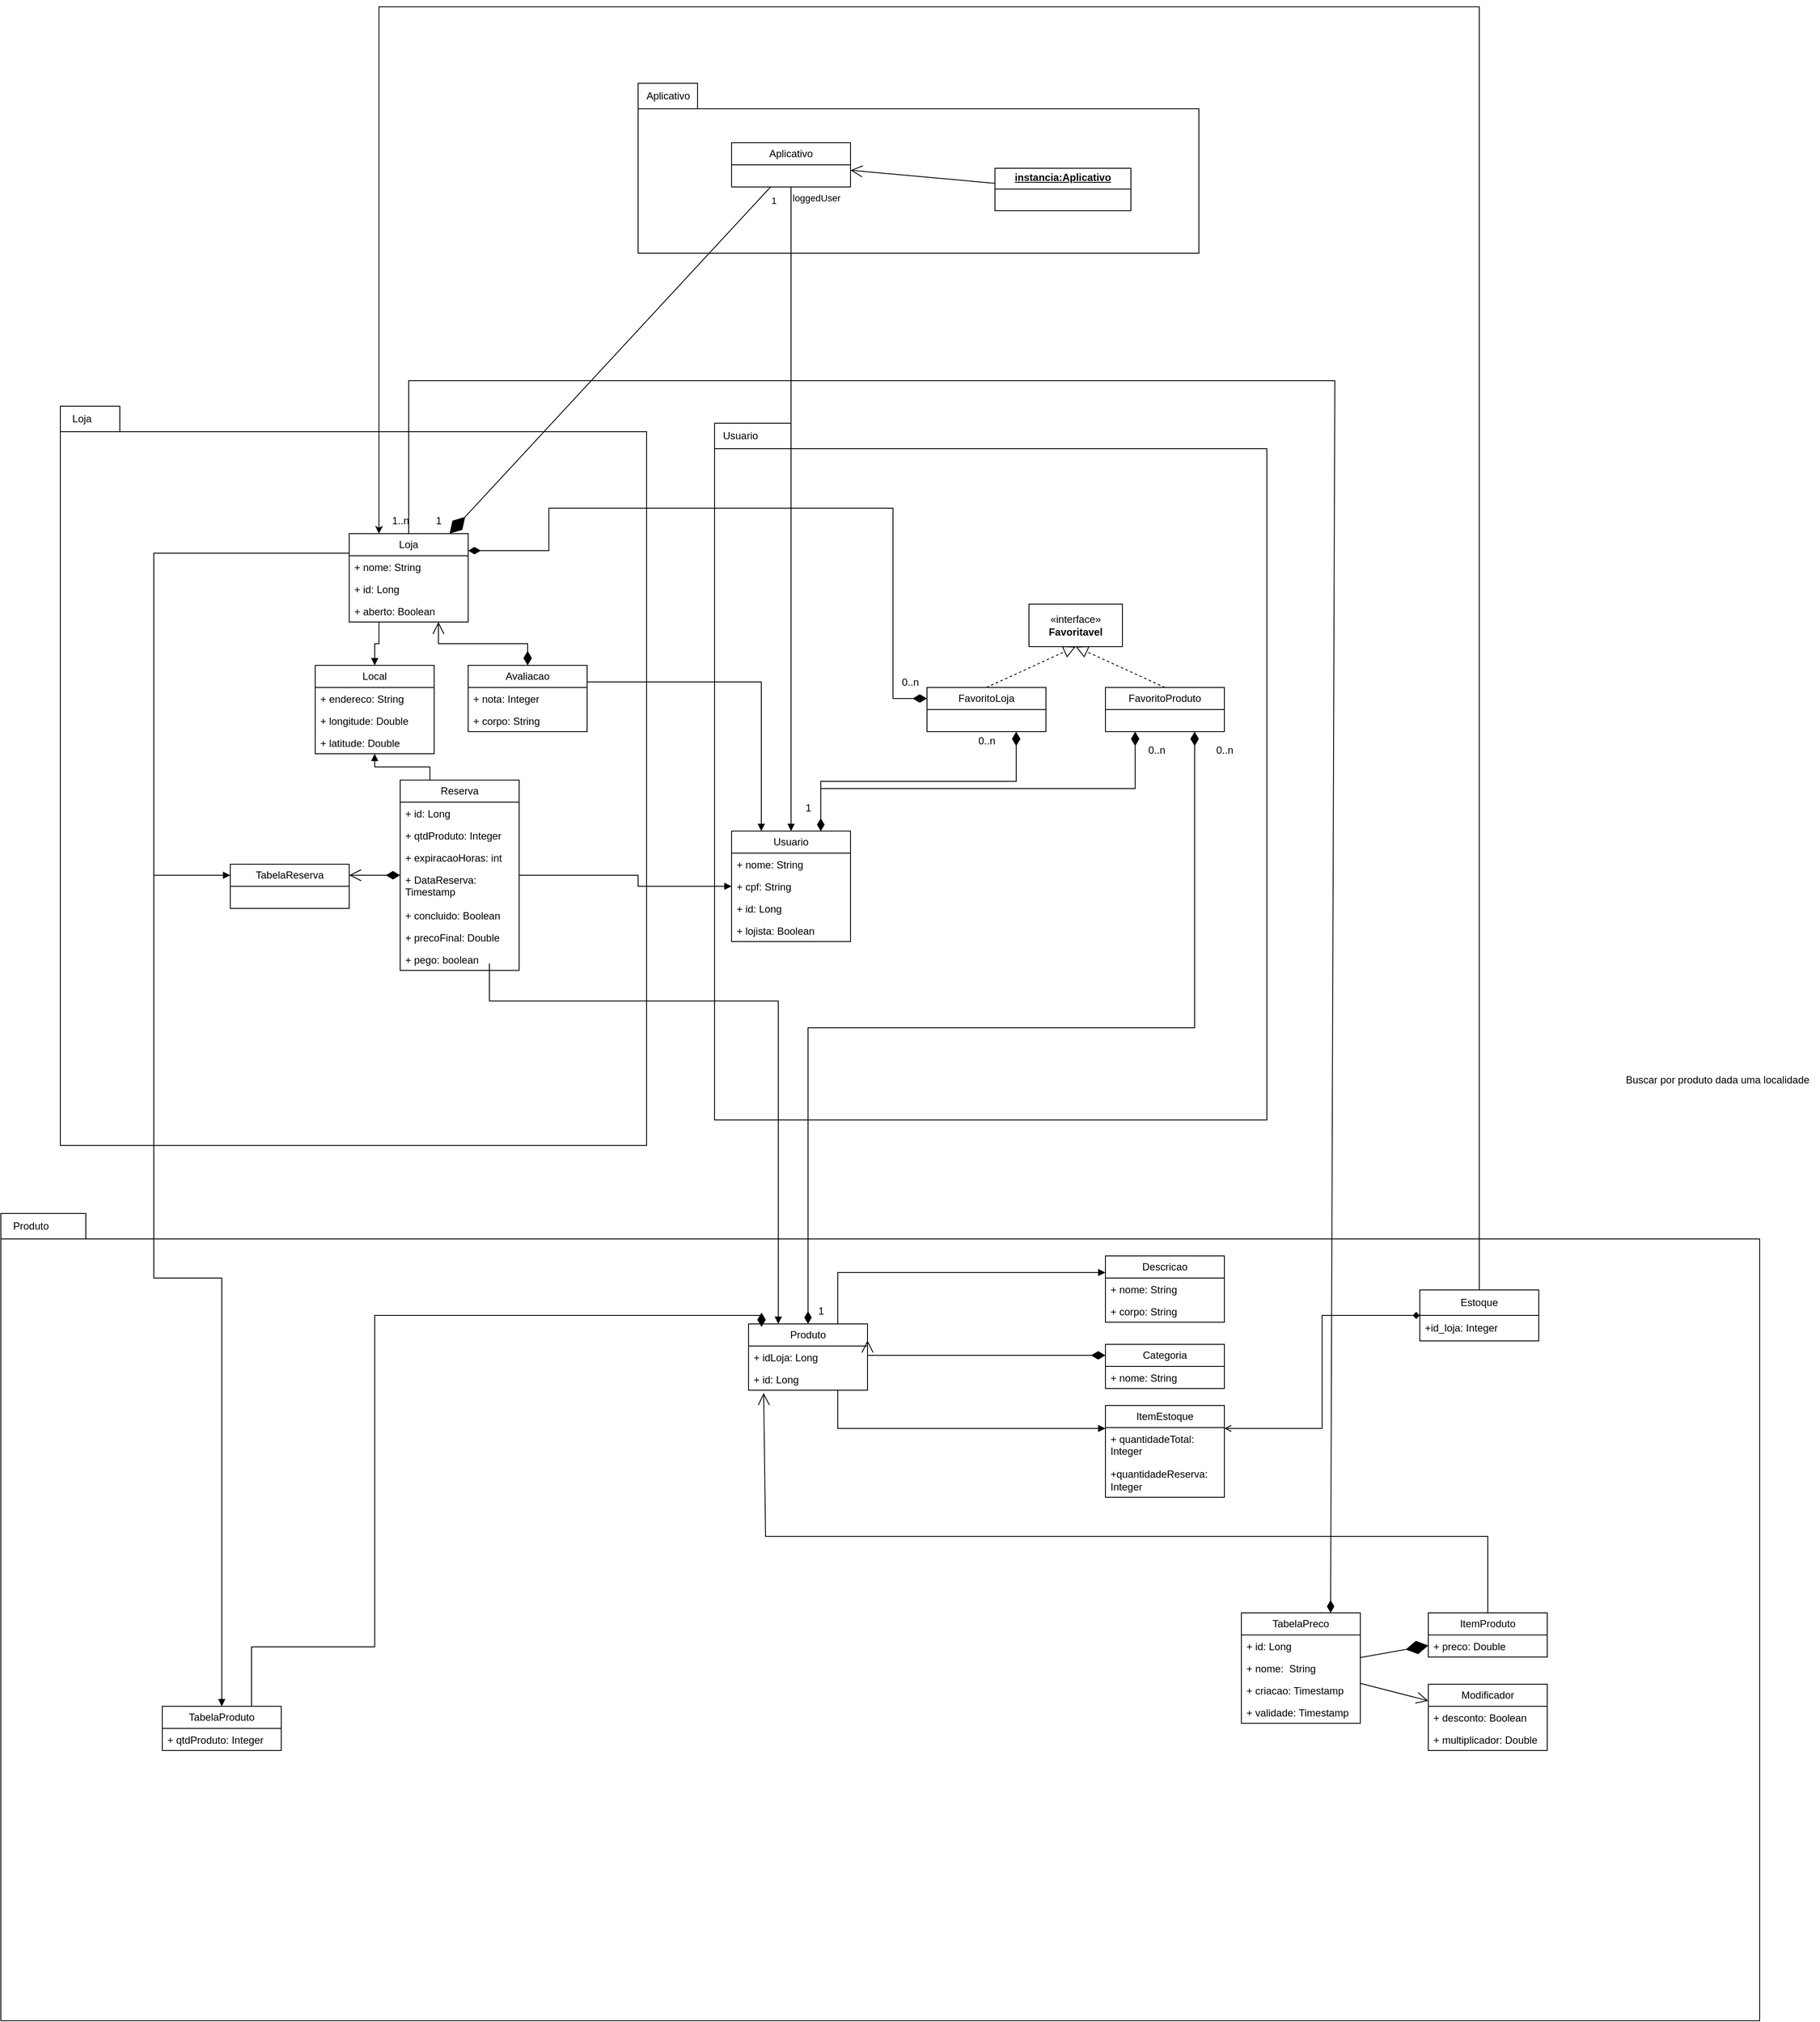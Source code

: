 <mxfile version="24.7.17">
  <diagram id="C5RBs43oDa-KdzZeNtuy" name="Page-1">
    <mxGraphModel dx="1886" dy="847" grid="1" gridSize="10" guides="1" tooltips="1" connect="1" arrows="1" fold="1" page="1" pageScale="1" pageWidth="5000" pageHeight="5000" math="0" shadow="0">
      <root>
        <mxCell id="WIyWlLk6GJQsqaUBKTNV-0" />
        <mxCell id="WIyWlLk6GJQsqaUBKTNV-1" parent="WIyWlLk6GJQsqaUBKTNV-0" />
        <mxCell id="gC5itHeE8ri3GHtN8FEE-7" value="" style="shape=folder;fontStyle=1;spacingTop=10;tabWidth=70;tabHeight=30;tabPosition=left;html=1;whiteSpace=wrap;" parent="WIyWlLk6GJQsqaUBKTNV-1" vertex="1">
          <mxGeometry x="2030" y="1490" width="660" height="200" as="geometry" />
        </mxCell>
        <mxCell id="gC5itHeE8ri3GHtN8FEE-2" value="" style="shape=folder;fontStyle=1;spacingTop=10;tabWidth=100;tabHeight=30;tabPosition=left;html=1;whiteSpace=wrap;" parent="WIyWlLk6GJQsqaUBKTNV-1" vertex="1">
          <mxGeometry x="1280" y="2820" width="2070" height="950" as="geometry" />
        </mxCell>
        <mxCell id="gC5itHeE8ri3GHtN8FEE-1" value="" style="shape=folder;fontStyle=1;spacingTop=10;tabWidth=90;tabHeight=30;tabPosition=left;html=1;whiteSpace=wrap;" parent="WIyWlLk6GJQsqaUBKTNV-1" vertex="1">
          <mxGeometry x="2120" y="1890" width="650" height="820" as="geometry" />
        </mxCell>
        <mxCell id="gC5itHeE8ri3GHtN8FEE-0" value="" style="shape=folder;fontStyle=1;spacingTop=10;tabWidth=70;tabHeight=30;tabPosition=left;html=1;whiteSpace=wrap;" parent="WIyWlLk6GJQsqaUBKTNV-1" vertex="1">
          <mxGeometry x="1350" y="1870" width="690" height="870" as="geometry" />
        </mxCell>
        <mxCell id="S5NlNBrOPDAlS5kl1jgC-8" value="TabelaProduto" style="swimlane;fontStyle=0;childLayout=stackLayout;horizontal=1;startSize=26;fillColor=none;horizontalStack=0;resizeParent=1;resizeParentMax=0;resizeLast=0;collapsible=1;marginBottom=0;whiteSpace=wrap;html=1;" parent="WIyWlLk6GJQsqaUBKTNV-1" vertex="1">
          <mxGeometry x="1470" y="3400" width="140" height="52" as="geometry" />
        </mxCell>
        <mxCell id="AroC4z26SkDrhtmdcJUx-32" value="+ qtdProduto: Integer" style="text;strokeColor=none;fillColor=none;align=left;verticalAlign=top;spacingLeft=4;spacingRight=4;overflow=hidden;rotatable=0;points=[[0,0.5],[1,0.5]];portConstraint=eastwest;whiteSpace=wrap;html=1;" parent="S5NlNBrOPDAlS5kl1jgC-8" vertex="1">
          <mxGeometry y="26" width="140" height="26" as="geometry" />
        </mxCell>
        <mxCell id="S5NlNBrOPDAlS5kl1jgC-24" value="Modificador" style="swimlane;fontStyle=0;childLayout=stackLayout;horizontal=1;startSize=26;fillColor=none;horizontalStack=0;resizeParent=1;resizeParentMax=0;resizeLast=0;collapsible=1;marginBottom=0;whiteSpace=wrap;html=1;" parent="WIyWlLk6GJQsqaUBKTNV-1" vertex="1">
          <mxGeometry x="2960" y="3374" width="140" height="78" as="geometry" />
        </mxCell>
        <mxCell id="AroC4z26SkDrhtmdcJUx-34" value="+ desconto: Boolean" style="text;strokeColor=none;fillColor=none;align=left;verticalAlign=top;spacingLeft=4;spacingRight=4;overflow=hidden;rotatable=0;points=[[0,0.5],[1,0.5]];portConstraint=eastwest;whiteSpace=wrap;html=1;" parent="S5NlNBrOPDAlS5kl1jgC-24" vertex="1">
          <mxGeometry y="26" width="140" height="26" as="geometry" />
        </mxCell>
        <mxCell id="AroC4z26SkDrhtmdcJUx-19" value="+ multiplicador: Double" style="text;strokeColor=none;fillColor=none;align=left;verticalAlign=top;spacingLeft=4;spacingRight=4;overflow=hidden;rotatable=0;points=[[0,0.5],[1,0.5]];portConstraint=eastwest;whiteSpace=wrap;html=1;" parent="S5NlNBrOPDAlS5kl1jgC-24" vertex="1">
          <mxGeometry y="52" width="140" height="26" as="geometry" />
        </mxCell>
        <mxCell id="S5NlNBrOPDAlS5kl1jgC-36" value="Reserva" style="swimlane;fontStyle=0;childLayout=stackLayout;horizontal=1;startSize=26;fillColor=none;horizontalStack=0;resizeParent=1;resizeParentMax=0;resizeLast=0;collapsible=1;marginBottom=0;whiteSpace=wrap;html=1;" parent="WIyWlLk6GJQsqaUBKTNV-1" vertex="1">
          <mxGeometry x="1750" y="2310" width="140" height="224" as="geometry" />
        </mxCell>
        <mxCell id="zk2cBjgtqOGz775c0e2B-11" value="+ id: Long" style="text;strokeColor=none;fillColor=none;align=left;verticalAlign=top;spacingLeft=4;spacingRight=4;overflow=hidden;rotatable=0;points=[[0,0.5],[1,0.5]];portConstraint=eastwest;whiteSpace=wrap;html=1;" parent="S5NlNBrOPDAlS5kl1jgC-36" vertex="1">
          <mxGeometry y="26" width="140" height="26" as="geometry" />
        </mxCell>
        <mxCell id="AroC4z26SkDrhtmdcJUx-7" value="+ qtdProduto: Integer" style="text;strokeColor=none;fillColor=none;align=left;verticalAlign=top;spacingLeft=4;spacingRight=4;overflow=hidden;rotatable=0;points=[[0,0.5],[1,0.5]];portConstraint=eastwest;whiteSpace=wrap;html=1;" parent="S5NlNBrOPDAlS5kl1jgC-36" vertex="1">
          <mxGeometry y="52" width="140" height="26" as="geometry" />
        </mxCell>
        <mxCell id="QYXIJFnSG5p9-IoUeupi-1" value="+ expiracaoHoras: int" style="text;strokeColor=none;fillColor=none;align=left;verticalAlign=top;spacingLeft=4;spacingRight=4;overflow=hidden;rotatable=0;points=[[0,0.5],[1,0.5]];portConstraint=eastwest;whiteSpace=wrap;html=1;" parent="S5NlNBrOPDAlS5kl1jgC-36" vertex="1">
          <mxGeometry y="78" width="140" height="26" as="geometry" />
        </mxCell>
        <mxCell id="zk2cBjgtqOGz775c0e2B-0" value="+ DataReserva: Timestamp" style="text;strokeColor=none;fillColor=none;align=left;verticalAlign=top;spacingLeft=4;spacingRight=4;overflow=hidden;rotatable=0;points=[[0,0.5],[1,0.5]];portConstraint=eastwest;whiteSpace=wrap;html=1;" parent="S5NlNBrOPDAlS5kl1jgC-36" vertex="1">
          <mxGeometry y="104" width="140" height="42" as="geometry" />
        </mxCell>
        <mxCell id="zk2cBjgtqOGz775c0e2B-7" value="+ concluido: Boolean" style="text;strokeColor=none;fillColor=none;align=left;verticalAlign=top;spacingLeft=4;spacingRight=4;overflow=hidden;rotatable=0;points=[[0,0.5],[1,0.5]];portConstraint=eastwest;whiteSpace=wrap;html=1;" parent="S5NlNBrOPDAlS5kl1jgC-36" vertex="1">
          <mxGeometry y="146" width="140" height="26" as="geometry" />
        </mxCell>
        <mxCell id="AroC4z26SkDrhtmdcJUx-42" value="+ precoFinal: Double" style="text;strokeColor=none;fillColor=none;align=left;verticalAlign=top;spacingLeft=4;spacingRight=4;overflow=hidden;rotatable=0;points=[[0,0.5],[1,0.5]];portConstraint=eastwest;whiteSpace=wrap;html=1;" parent="S5NlNBrOPDAlS5kl1jgC-36" vertex="1">
          <mxGeometry y="172" width="140" height="26" as="geometry" />
        </mxCell>
        <mxCell id="zk2cBjgtqOGz775c0e2B-6" value="+ pego: boolean" style="text;strokeColor=none;fillColor=none;align=left;verticalAlign=top;spacingLeft=4;spacingRight=4;overflow=hidden;rotatable=0;points=[[0,0.5],[1,0.5]];portConstraint=eastwest;whiteSpace=wrap;html=1;" parent="S5NlNBrOPDAlS5kl1jgC-36" vertex="1">
          <mxGeometry y="198" width="140" height="26" as="geometry" />
        </mxCell>
        <mxCell id="S5NlNBrOPDAlS5kl1jgC-80" value="TabelaReserva" style="swimlane;fontStyle=0;childLayout=stackLayout;horizontal=1;startSize=26;fillColor=none;horizontalStack=0;resizeParent=1;resizeParentMax=0;resizeLast=0;collapsible=1;marginBottom=0;whiteSpace=wrap;html=1;" parent="WIyWlLk6GJQsqaUBKTNV-1" vertex="1">
          <mxGeometry x="1550" y="2409" width="140" height="52" as="geometry" />
        </mxCell>
        <mxCell id="IJzy_CR9gzLhfkeMkCAJ-27" value="Produto" style="swimlane;fontStyle=0;childLayout=stackLayout;horizontal=1;startSize=26;fillColor=none;horizontalStack=0;resizeParent=1;resizeParentMax=0;resizeLast=0;collapsible=1;marginBottom=0;whiteSpace=wrap;html=1;" parent="WIyWlLk6GJQsqaUBKTNV-1" vertex="1">
          <mxGeometry x="2160" y="2950" width="140" height="78" as="geometry" />
        </mxCell>
        <mxCell id="zk2cBjgtqOGz775c0e2B-9" value="+ idLoja: Long" style="text;strokeColor=none;fillColor=none;align=left;verticalAlign=top;spacingLeft=4;spacingRight=4;overflow=hidden;rotatable=0;points=[[0,0.5],[1,0.5]];portConstraint=eastwest;whiteSpace=wrap;html=1;" parent="IJzy_CR9gzLhfkeMkCAJ-27" vertex="1">
          <mxGeometry y="26" width="140" height="26" as="geometry" />
        </mxCell>
        <mxCell id="fAmvNO7AGKNMKRKbmZ1W-4" value="+ id: Long" style="text;strokeColor=none;fillColor=none;align=left;verticalAlign=top;spacingLeft=4;spacingRight=4;overflow=hidden;rotatable=0;points=[[0,0.5],[1,0.5]];portConstraint=eastwest;whiteSpace=wrap;html=1;" parent="IJzy_CR9gzLhfkeMkCAJ-27" vertex="1">
          <mxGeometry y="52" width="140" height="26" as="geometry" />
        </mxCell>
        <mxCell id="IJzy_CR9gzLhfkeMkCAJ-35" value="Descricao" style="swimlane;fontStyle=0;childLayout=stackLayout;horizontal=1;startSize=26;fillColor=none;horizontalStack=0;resizeParent=1;resizeParentMax=0;resizeLast=0;collapsible=1;marginBottom=0;whiteSpace=wrap;html=1;" parent="WIyWlLk6GJQsqaUBKTNV-1" vertex="1">
          <mxGeometry x="2580" y="2870" width="140" height="78" as="geometry" />
        </mxCell>
        <mxCell id="AroC4z26SkDrhtmdcJUx-21" value="+ nome: String" style="text;strokeColor=none;fillColor=none;align=left;verticalAlign=top;spacingLeft=4;spacingRight=4;overflow=hidden;rotatable=0;points=[[0,0.5],[1,0.5]];portConstraint=eastwest;whiteSpace=wrap;html=1;" parent="IJzy_CR9gzLhfkeMkCAJ-35" vertex="1">
          <mxGeometry y="26" width="140" height="26" as="geometry" />
        </mxCell>
        <mxCell id="IJzy_CR9gzLhfkeMkCAJ-38" value="+ corpo: String" style="text;strokeColor=none;fillColor=none;align=left;verticalAlign=top;spacingLeft=4;spacingRight=4;overflow=hidden;rotatable=0;points=[[0,0.5],[1,0.5]];portConstraint=eastwest;whiteSpace=wrap;html=1;" parent="IJzy_CR9gzLhfkeMkCAJ-35" vertex="1">
          <mxGeometry y="52" width="140" height="26" as="geometry" />
        </mxCell>
        <mxCell id="IJzy_CR9gzLhfkeMkCAJ-39" value="Categoria" style="swimlane;fontStyle=0;childLayout=stackLayout;horizontal=1;startSize=26;fillColor=none;horizontalStack=0;resizeParent=1;resizeParentMax=0;resizeLast=0;collapsible=1;marginBottom=0;whiteSpace=wrap;html=1;" parent="WIyWlLk6GJQsqaUBKTNV-1" vertex="1">
          <mxGeometry x="2580" y="2974" width="140" height="52" as="geometry" />
        </mxCell>
        <mxCell id="IJzy_CR9gzLhfkeMkCAJ-42" value="+ nome: String" style="text;strokeColor=none;fillColor=none;align=left;verticalAlign=top;spacingLeft=4;spacingRight=4;overflow=hidden;rotatable=0;points=[[0,0.5],[1,0.5]];portConstraint=eastwest;whiteSpace=wrap;html=1;" parent="IJzy_CR9gzLhfkeMkCAJ-39" vertex="1">
          <mxGeometry y="26" width="140" height="26" as="geometry" />
        </mxCell>
        <mxCell id="IJzy_CR9gzLhfkeMkCAJ-43" value="Usuario" style="swimlane;fontStyle=0;childLayout=stackLayout;horizontal=1;startSize=26;fillColor=none;horizontalStack=0;resizeParent=1;resizeParentMax=0;resizeLast=0;collapsible=1;marginBottom=0;whiteSpace=wrap;html=1;" parent="WIyWlLk6GJQsqaUBKTNV-1" vertex="1">
          <mxGeometry x="2140" y="2370" width="140" height="130" as="geometry" />
        </mxCell>
        <mxCell id="AroC4z26SkDrhtmdcJUx-23" value="+ nome: String" style="text;strokeColor=none;fillColor=none;align=left;verticalAlign=top;spacingLeft=4;spacingRight=4;overflow=hidden;rotatable=0;points=[[0,0.5],[1,0.5]];portConstraint=eastwest;whiteSpace=wrap;html=1;" parent="IJzy_CR9gzLhfkeMkCAJ-43" vertex="1">
          <mxGeometry y="26" width="140" height="26" as="geometry" />
        </mxCell>
        <mxCell id="AroC4z26SkDrhtmdcJUx-24" value="+ cpf: String" style="text;strokeColor=none;fillColor=none;align=left;verticalAlign=top;spacingLeft=4;spacingRight=4;overflow=hidden;rotatable=0;points=[[0,0.5],[1,0.5]];portConstraint=eastwest;whiteSpace=wrap;html=1;" parent="IJzy_CR9gzLhfkeMkCAJ-43" vertex="1">
          <mxGeometry y="52" width="140" height="26" as="geometry" />
        </mxCell>
        <mxCell id="AroC4z26SkDrhtmdcJUx-22" value="+ id: Long" style="text;strokeColor=none;fillColor=none;align=left;verticalAlign=top;spacingLeft=4;spacingRight=4;overflow=hidden;rotatable=0;points=[[0,0.5],[1,0.5]];portConstraint=eastwest;whiteSpace=wrap;html=1;" parent="IJzy_CR9gzLhfkeMkCAJ-43" vertex="1">
          <mxGeometry y="78" width="140" height="26" as="geometry" />
        </mxCell>
        <mxCell id="zk2cBjgtqOGz775c0e2B-5" value="+ lojista: Boolean" style="text;strokeColor=none;fillColor=none;align=left;verticalAlign=top;spacingLeft=4;spacingRight=4;overflow=hidden;rotatable=0;points=[[0,0.5],[1,0.5]];portConstraint=eastwest;whiteSpace=wrap;html=1;" parent="IJzy_CR9gzLhfkeMkCAJ-43" vertex="1">
          <mxGeometry y="104" width="140" height="26" as="geometry" />
        </mxCell>
        <mxCell id="IJzy_CR9gzLhfkeMkCAJ-47" value="«interface»&lt;br&gt;&lt;b&gt;Favoritavel&lt;/b&gt;" style="html=1;whiteSpace=wrap;" parent="WIyWlLk6GJQsqaUBKTNV-1" vertex="1">
          <mxGeometry x="2490" y="2103" width="110" height="50" as="geometry" />
        </mxCell>
        <mxCell id="IJzy_CR9gzLhfkeMkCAJ-48" value="FavoritoProduto" style="swimlane;fontStyle=0;childLayout=stackLayout;horizontal=1;startSize=26;fillColor=none;horizontalStack=0;resizeParent=1;resizeParentMax=0;resizeLast=0;collapsible=1;marginBottom=0;whiteSpace=wrap;html=1;" parent="WIyWlLk6GJQsqaUBKTNV-1" vertex="1">
          <mxGeometry x="2580" y="2201" width="140" height="52" as="geometry" />
        </mxCell>
        <mxCell id="IJzy_CR9gzLhfkeMkCAJ-49" value="FavoritoLoja" style="swimlane;fontStyle=0;childLayout=stackLayout;horizontal=1;startSize=26;fillColor=none;horizontalStack=0;resizeParent=1;resizeParentMax=0;resizeLast=0;collapsible=1;marginBottom=0;whiteSpace=wrap;html=1;" parent="WIyWlLk6GJQsqaUBKTNV-1" vertex="1">
          <mxGeometry x="2370" y="2201" width="140" height="52" as="geometry" />
        </mxCell>
        <mxCell id="IJzy_CR9gzLhfkeMkCAJ-50" value="" style="endArrow=block;dashed=1;endFill=0;endSize=12;html=1;rounded=0;exitX=0.5;exitY=0;exitDx=0;exitDy=0;entryX=0.5;entryY=1;entryDx=0;entryDy=0;" parent="WIyWlLk6GJQsqaUBKTNV-1" source="IJzy_CR9gzLhfkeMkCAJ-49" target="IJzy_CR9gzLhfkeMkCAJ-47" edge="1">
          <mxGeometry width="160" relative="1" as="geometry">
            <mxPoint x="2495" y="2303" as="sourcePoint" />
            <mxPoint x="2655" y="2303" as="targetPoint" />
          </mxGeometry>
        </mxCell>
        <mxCell id="IJzy_CR9gzLhfkeMkCAJ-51" value="" style="endArrow=block;dashed=1;endFill=0;endSize=12;html=1;rounded=0;exitX=0.5;exitY=0;exitDx=0;exitDy=0;entryX=0.5;entryY=1;entryDx=0;entryDy=0;" parent="WIyWlLk6GJQsqaUBKTNV-1" source="IJzy_CR9gzLhfkeMkCAJ-48" target="IJzy_CR9gzLhfkeMkCAJ-47" edge="1">
          <mxGeometry width="160" relative="1" as="geometry">
            <mxPoint x="2495" y="2303" as="sourcePoint" />
            <mxPoint x="2655" y="2303" as="targetPoint" />
          </mxGeometry>
        </mxCell>
        <mxCell id="IJzy_CR9gzLhfkeMkCAJ-52" value="" style="endArrow=diamondThin;html=1;endSize=12;startArrow=diamondThin;startSize=14;startFill=1;edgeStyle=orthogonalEdgeStyle;align=left;verticalAlign=bottom;rounded=0;exitX=0.25;exitY=1;exitDx=0;exitDy=0;entryX=0.75;entryY=0;entryDx=0;entryDy=0;endFill=1;" parent="WIyWlLk6GJQsqaUBKTNV-1" source="IJzy_CR9gzLhfkeMkCAJ-48" target="IJzy_CR9gzLhfkeMkCAJ-43" edge="1">
          <mxGeometry x="-1" y="3" relative="1" as="geometry">
            <mxPoint x="2615" y="2286" as="sourcePoint" />
            <mxPoint x="2365" y="2413" as="targetPoint" />
            <Array as="points">
              <mxPoint x="2615" y="2320" />
              <mxPoint x="2245" y="2320" />
            </Array>
          </mxGeometry>
        </mxCell>
        <mxCell id="IJzy_CR9gzLhfkeMkCAJ-53" value="" style="endArrow=diamondThin;html=1;endSize=12;startArrow=diamondThin;startSize=14;startFill=1;edgeStyle=orthogonalEdgeStyle;align=left;verticalAlign=bottom;rounded=0;exitX=0.75;exitY=1;exitDx=0;exitDy=0;entryX=0.75;entryY=0;entryDx=0;entryDy=0;endFill=1;" parent="WIyWlLk6GJQsqaUBKTNV-1" source="IJzy_CR9gzLhfkeMkCAJ-49" target="IJzy_CR9gzLhfkeMkCAJ-43" edge="1">
          <mxGeometry x="-1" y="3" relative="1" as="geometry">
            <mxPoint x="2205" y="2413" as="sourcePoint" />
            <mxPoint x="2365" y="2413" as="targetPoint" />
          </mxGeometry>
        </mxCell>
        <mxCell id="IJzy_CR9gzLhfkeMkCAJ-54" value="" style="endArrow=open;html=1;endSize=12;startArrow=diamondThin;startSize=14;startFill=1;edgeStyle=orthogonalEdgeStyle;align=left;verticalAlign=bottom;rounded=0;entryX=1;entryY=0.25;entryDx=0;entryDy=0;exitX=0;exitY=0.25;exitDx=0;exitDy=0;" parent="WIyWlLk6GJQsqaUBKTNV-1" source="IJzy_CR9gzLhfkeMkCAJ-39" target="IJzy_CR9gzLhfkeMkCAJ-27" edge="1">
          <mxGeometry x="-0.875" y="10" relative="1" as="geometry">
            <mxPoint x="2145" y="2693" as="sourcePoint" />
            <mxPoint x="2305" y="2693" as="targetPoint" />
            <mxPoint as="offset" />
            <Array as="points">
              <mxPoint x="2320" y="2987" />
              <mxPoint x="2320" y="2987" />
            </Array>
          </mxGeometry>
        </mxCell>
        <mxCell id="IJzy_CR9gzLhfkeMkCAJ-55" value="" style="endArrow=block;endFill=1;html=1;edgeStyle=orthogonalEdgeStyle;align=left;verticalAlign=top;rounded=0;exitX=0.75;exitY=0;exitDx=0;exitDy=0;entryX=0;entryY=0.25;entryDx=0;entryDy=0;" parent="WIyWlLk6GJQsqaUBKTNV-1" source="IJzy_CR9gzLhfkeMkCAJ-27" target="IJzy_CR9gzLhfkeMkCAJ-35" edge="1">
          <mxGeometry x="-1" relative="1" as="geometry">
            <mxPoint x="2315" y="2673" as="sourcePoint" />
            <mxPoint x="2475" y="2673" as="targetPoint" />
          </mxGeometry>
        </mxCell>
        <mxCell id="IJzy_CR9gzLhfkeMkCAJ-59" value="" style="endArrow=diamondThin;html=1;endSize=12;startArrow=diamondThin;startSize=14;startFill=1;edgeStyle=orthogonalEdgeStyle;align=left;verticalAlign=bottom;rounded=0;exitX=0.75;exitY=1;exitDx=0;exitDy=0;entryX=0.5;entryY=0;entryDx=0;entryDy=0;endFill=1;" parent="WIyWlLk6GJQsqaUBKTNV-1" source="IJzy_CR9gzLhfkeMkCAJ-48" target="IJzy_CR9gzLhfkeMkCAJ-27" edge="1">
          <mxGeometry x="-1" y="3" relative="1" as="geometry">
            <mxPoint x="2285" y="2543" as="sourcePoint" />
            <mxPoint x="2445" y="2543" as="targetPoint" />
          </mxGeometry>
        </mxCell>
        <mxCell id="IJzy_CR9gzLhfkeMkCAJ-62" value="Loja" style="swimlane;fontStyle=0;childLayout=stackLayout;horizontal=1;startSize=26;fillColor=none;horizontalStack=0;resizeParent=1;resizeParentMax=0;resizeLast=0;collapsible=1;marginBottom=0;whiteSpace=wrap;html=1;" parent="WIyWlLk6GJQsqaUBKTNV-1" vertex="1">
          <mxGeometry x="1690" y="2020" width="140" height="104" as="geometry" />
        </mxCell>
        <mxCell id="AroC4z26SkDrhtmdcJUx-28" value="+ nome: String" style="text;strokeColor=none;fillColor=none;align=left;verticalAlign=top;spacingLeft=4;spacingRight=4;overflow=hidden;rotatable=0;points=[[0,0.5],[1,0.5]];portConstraint=eastwest;whiteSpace=wrap;html=1;" parent="IJzy_CR9gzLhfkeMkCAJ-62" vertex="1">
          <mxGeometry y="26" width="140" height="26" as="geometry" />
        </mxCell>
        <mxCell id="AroC4z26SkDrhtmdcJUx-29" value="+ id: Long" style="text;strokeColor=none;fillColor=none;align=left;verticalAlign=top;spacingLeft=4;spacingRight=4;overflow=hidden;rotatable=0;points=[[0,0.5],[1,0.5]];portConstraint=eastwest;whiteSpace=wrap;html=1;" parent="IJzy_CR9gzLhfkeMkCAJ-62" vertex="1">
          <mxGeometry y="52" width="140" height="26" as="geometry" />
        </mxCell>
        <mxCell id="QYXIJFnSG5p9-IoUeupi-2" value="+ aberto: Boolean&amp;nbsp;" style="text;strokeColor=none;fillColor=none;align=left;verticalAlign=top;spacingLeft=4;spacingRight=4;overflow=hidden;rotatable=0;points=[[0,0.5],[1,0.5]];portConstraint=eastwest;whiteSpace=wrap;html=1;" parent="IJzy_CR9gzLhfkeMkCAJ-62" vertex="1">
          <mxGeometry y="78" width="140" height="26" as="geometry" />
        </mxCell>
        <mxCell id="IJzy_CR9gzLhfkeMkCAJ-66" value="Avaliacao" style="swimlane;fontStyle=0;childLayout=stackLayout;horizontal=1;startSize=26;fillColor=none;horizontalStack=0;resizeParent=1;resizeParentMax=0;resizeLast=0;collapsible=1;marginBottom=0;whiteSpace=wrap;html=1;" parent="WIyWlLk6GJQsqaUBKTNV-1" vertex="1">
          <mxGeometry x="1830" y="2175" width="140" height="78" as="geometry" />
        </mxCell>
        <mxCell id="IJzy_CR9gzLhfkeMkCAJ-67" value="+ nota: Integer" style="text;strokeColor=none;fillColor=none;align=left;verticalAlign=top;spacingLeft=4;spacingRight=4;overflow=hidden;rotatable=0;points=[[0,0.5],[1,0.5]];portConstraint=eastwest;whiteSpace=wrap;html=1;" parent="IJzy_CR9gzLhfkeMkCAJ-66" vertex="1">
          <mxGeometry y="26" width="140" height="26" as="geometry" />
        </mxCell>
        <mxCell id="IJzy_CR9gzLhfkeMkCAJ-68" value="+ corpo: String" style="text;strokeColor=none;fillColor=none;align=left;verticalAlign=top;spacingLeft=4;spacingRight=4;overflow=hidden;rotatable=0;points=[[0,0.5],[1,0.5]];portConstraint=eastwest;whiteSpace=wrap;html=1;" parent="IJzy_CR9gzLhfkeMkCAJ-66" vertex="1">
          <mxGeometry y="52" width="140" height="26" as="geometry" />
        </mxCell>
        <mxCell id="IJzy_CR9gzLhfkeMkCAJ-70" value="Local" style="swimlane;fontStyle=0;childLayout=stackLayout;horizontal=1;startSize=26;fillColor=none;horizontalStack=0;resizeParent=1;resizeParentMax=0;resizeLast=0;collapsible=1;marginBottom=0;whiteSpace=wrap;html=1;" parent="WIyWlLk6GJQsqaUBKTNV-1" vertex="1">
          <mxGeometry x="1650" y="2175" width="140" height="104" as="geometry" />
        </mxCell>
        <mxCell id="AroC4z26SkDrhtmdcJUx-2" value="+ endereco: String" style="text;strokeColor=none;fillColor=none;align=left;verticalAlign=top;spacingLeft=4;spacingRight=4;overflow=hidden;rotatable=0;points=[[0,0.5],[1,0.5]];portConstraint=eastwest;whiteSpace=wrap;html=1;" parent="IJzy_CR9gzLhfkeMkCAJ-70" vertex="1">
          <mxGeometry y="26" width="140" height="26" as="geometry" />
        </mxCell>
        <mxCell id="AroC4z26SkDrhtmdcJUx-1" value="+ longitude: Double" style="text;strokeColor=none;fillColor=none;align=left;verticalAlign=top;spacingLeft=4;spacingRight=4;overflow=hidden;rotatable=0;points=[[0,0.5],[1,0.5]];portConstraint=eastwest;whiteSpace=wrap;html=1;" parent="IJzy_CR9gzLhfkeMkCAJ-70" vertex="1">
          <mxGeometry y="52" width="140" height="26" as="geometry" />
        </mxCell>
        <mxCell id="AroC4z26SkDrhtmdcJUx-0" value="+ latitude: Double" style="text;strokeColor=none;fillColor=none;align=left;verticalAlign=top;spacingLeft=4;spacingRight=4;overflow=hidden;rotatable=0;points=[[0,0.5],[1,0.5]];portConstraint=eastwest;whiteSpace=wrap;html=1;" parent="IJzy_CR9gzLhfkeMkCAJ-70" vertex="1">
          <mxGeometry y="78" width="140" height="26" as="geometry" />
        </mxCell>
        <mxCell id="IJzy_CR9gzLhfkeMkCAJ-75" value="" style="endArrow=diamondThin;html=1;endSize=12;startArrow=diamondThin;startSize=14;startFill=1;edgeStyle=orthogonalEdgeStyle;align=left;verticalAlign=bottom;rounded=0;exitX=0;exitY=0.25;exitDx=0;exitDy=0;endFill=1;" parent="WIyWlLk6GJQsqaUBKTNV-1" source="IJzy_CR9gzLhfkeMkCAJ-49" target="IJzy_CR9gzLhfkeMkCAJ-62" edge="1">
          <mxGeometry x="-1" y="3" relative="1" as="geometry">
            <mxPoint x="2290" y="2230" as="sourcePoint" />
            <mxPoint x="2260" y="2390" as="targetPoint" />
            <Array as="points">
              <mxPoint x="2330" y="2214" />
              <mxPoint x="2330" y="1990" />
              <mxPoint x="1925" y="1990" />
              <mxPoint x="1925" y="2040" />
            </Array>
          </mxGeometry>
        </mxCell>
        <mxCell id="IJzy_CR9gzLhfkeMkCAJ-76" value="" style="endArrow=block;endFill=1;html=1;edgeStyle=orthogonalEdgeStyle;align=left;verticalAlign=top;rounded=0;exitX=0.25;exitY=1;exitDx=0;exitDy=0;entryX=0.5;entryY=0;entryDx=0;entryDy=0;" parent="WIyWlLk6GJQsqaUBKTNV-1" source="IJzy_CR9gzLhfkeMkCAJ-62" target="IJzy_CR9gzLhfkeMkCAJ-70" edge="1">
          <mxGeometry x="-1" relative="1" as="geometry">
            <mxPoint x="2010" y="2225" as="sourcePoint" />
            <mxPoint x="2170" y="2225" as="targetPoint" />
          </mxGeometry>
        </mxCell>
        <mxCell id="IJzy_CR9gzLhfkeMkCAJ-79" value="" style="endArrow=open;html=1;endSize=12;startArrow=diamondThin;startSize=14;startFill=1;edgeStyle=orthogonalEdgeStyle;align=left;verticalAlign=bottom;rounded=0;exitX=0.5;exitY=0;exitDx=0;exitDy=0;entryX=0.75;entryY=1;entryDx=0;entryDy=0;" parent="WIyWlLk6GJQsqaUBKTNV-1" source="IJzy_CR9gzLhfkeMkCAJ-66" target="IJzy_CR9gzLhfkeMkCAJ-62" edge="1">
          <mxGeometry x="-1" y="3" relative="1" as="geometry">
            <mxPoint x="1840" y="2155" as="sourcePoint" />
            <mxPoint x="2000" y="2155" as="targetPoint" />
          </mxGeometry>
        </mxCell>
        <mxCell id="IJzy_CR9gzLhfkeMkCAJ-85" value="" style="endArrow=block;endFill=1;html=1;edgeStyle=orthogonalEdgeStyle;align=left;verticalAlign=top;rounded=0;exitX=0;exitY=0.25;exitDx=0;exitDy=0;entryX=0.5;entryY=0;entryDx=0;entryDy=0;" parent="WIyWlLk6GJQsqaUBKTNV-1" source="IJzy_CR9gzLhfkeMkCAJ-62" target="S5NlNBrOPDAlS5kl1jgC-8" edge="1">
          <mxGeometry x="-1" relative="1" as="geometry">
            <mxPoint x="1800" y="2580" as="sourcePoint" />
            <mxPoint x="1510" y="2906" as="targetPoint" />
            <Array as="points">
              <mxPoint x="1460" y="2043" />
              <mxPoint x="1460" y="2896" />
              <mxPoint x="1540" y="2896" />
            </Array>
          </mxGeometry>
        </mxCell>
        <mxCell id="IJzy_CR9gzLhfkeMkCAJ-87" value="ItemEstoque" style="swimlane;fontStyle=0;childLayout=stackLayout;horizontal=1;startSize=26;fillColor=none;horizontalStack=0;resizeParent=1;resizeParentMax=0;resizeLast=0;collapsible=1;marginBottom=0;whiteSpace=wrap;html=1;" parent="WIyWlLk6GJQsqaUBKTNV-1" vertex="1">
          <mxGeometry x="2580" y="3046" width="140" height="108" as="geometry" />
        </mxCell>
        <mxCell id="IJzy_CR9gzLhfkeMkCAJ-89" value="+ quantidadeTotal: Integer" style="text;strokeColor=none;fillColor=none;align=left;verticalAlign=top;spacingLeft=4;spacingRight=4;overflow=hidden;rotatable=0;points=[[0,0.5],[1,0.5]];portConstraint=eastwest;whiteSpace=wrap;html=1;" parent="IJzy_CR9gzLhfkeMkCAJ-87" vertex="1">
          <mxGeometry y="26" width="140" height="42" as="geometry" />
        </mxCell>
        <mxCell id="ZcZaUDcg-7I3fWJ0n-dv-4" value="+quantidadeReserva: Integer" style="text;strokeColor=none;fillColor=none;align=left;verticalAlign=middle;spacingLeft=4;spacingRight=4;overflow=hidden;points=[[0,0.5],[1,0.5]];portConstraint=eastwest;rotatable=0;whiteSpace=wrap;html=1;" parent="IJzy_CR9gzLhfkeMkCAJ-87" vertex="1">
          <mxGeometry y="68" width="140" height="40" as="geometry" />
        </mxCell>
        <mxCell id="IJzy_CR9gzLhfkeMkCAJ-91" value="" style="endArrow=block;endFill=1;html=1;edgeStyle=orthogonalEdgeStyle;align=left;verticalAlign=top;rounded=0;entryX=0;entryY=0.25;entryDx=0;entryDy=0;exitX=0.75;exitY=1;exitDx=0;exitDy=0;" parent="WIyWlLk6GJQsqaUBKTNV-1" source="IJzy_CR9gzLhfkeMkCAJ-27" target="IJzy_CR9gzLhfkeMkCAJ-87" edge="1">
          <mxGeometry x="-1" relative="1" as="geometry">
            <mxPoint x="2305" y="2834" as="sourcePoint" />
            <mxPoint x="2460" y="2880" as="targetPoint" />
          </mxGeometry>
        </mxCell>
        <mxCell id="IJzy_CR9gzLhfkeMkCAJ-93" value="" style="endArrow=block;endFill=1;html=1;edgeStyle=orthogonalEdgeStyle;align=left;verticalAlign=top;rounded=0;exitX=0;exitY=0.25;exitDx=0;exitDy=0;entryX=0;entryY=0.25;entryDx=0;entryDy=0;" parent="WIyWlLk6GJQsqaUBKTNV-1" source="IJzy_CR9gzLhfkeMkCAJ-62" target="S5NlNBrOPDAlS5kl1jgC-80" edge="1">
          <mxGeometry x="-1" relative="1" as="geometry">
            <mxPoint x="1780" y="2390" as="sourcePoint" />
            <mxPoint x="1940" y="2390" as="targetPoint" />
            <Array as="points">
              <mxPoint x="1460" y="2043" />
              <mxPoint x="1460" y="2422" />
            </Array>
          </mxGeometry>
        </mxCell>
        <mxCell id="IJzy_CR9gzLhfkeMkCAJ-97" value="" style="endArrow=open;html=1;endSize=12;startArrow=diamondThin;startSize=14;startFill=1;edgeStyle=orthogonalEdgeStyle;align=left;verticalAlign=bottom;rounded=0;exitX=0;exitY=0.5;exitDx=0;exitDy=0;entryX=1;entryY=0.25;entryDx=0;entryDy=0;" parent="WIyWlLk6GJQsqaUBKTNV-1" source="S5NlNBrOPDAlS5kl1jgC-36" target="S5NlNBrOPDAlS5kl1jgC-80" edge="1">
          <mxGeometry x="-1" y="3" relative="1" as="geometry">
            <mxPoint x="1670" y="2580" as="sourcePoint" />
            <mxPoint x="1830" y="2580" as="targetPoint" />
          </mxGeometry>
        </mxCell>
        <mxCell id="IJzy_CR9gzLhfkeMkCAJ-98" value="" style="endArrow=block;endFill=1;html=1;edgeStyle=orthogonalEdgeStyle;align=left;verticalAlign=top;rounded=0;exitX=1;exitY=0.5;exitDx=0;exitDy=0;entryX=0;entryY=0.5;entryDx=0;entryDy=0;" parent="WIyWlLk6GJQsqaUBKTNV-1" source="S5NlNBrOPDAlS5kl1jgC-36" target="IJzy_CR9gzLhfkeMkCAJ-43" edge="1">
          <mxGeometry x="-1" relative="1" as="geometry">
            <mxPoint x="1940" y="2540" as="sourcePoint" />
            <mxPoint x="2030" y="2550" as="targetPoint" />
            <Array as="points">
              <mxPoint x="1900" y="2422" />
              <mxPoint x="2030" y="2422" />
              <mxPoint x="2030" y="2435" />
            </Array>
          </mxGeometry>
        </mxCell>
        <mxCell id="IJzy_CR9gzLhfkeMkCAJ-113" value="" style="endArrow=block;endFill=1;html=1;edgeStyle=orthogonalEdgeStyle;align=left;verticalAlign=top;rounded=0;exitX=0.75;exitY=1;exitDx=0;exitDy=0;entryX=0.25;entryY=0;entryDx=0;entryDy=0;" parent="WIyWlLk6GJQsqaUBKTNV-1" source="S5NlNBrOPDAlS5kl1jgC-36" target="IJzy_CR9gzLhfkeMkCAJ-27" edge="1">
          <mxGeometry x="-1" relative="1" as="geometry">
            <mxPoint x="1980" y="2600" as="sourcePoint" />
            <mxPoint x="2140" y="2600" as="targetPoint" />
            <Array as="points">
              <mxPoint x="1855" y="2526" />
              <mxPoint x="1855" y="2570" />
              <mxPoint x="2195" y="2570" />
            </Array>
          </mxGeometry>
        </mxCell>
        <mxCell id="IJzy_CR9gzLhfkeMkCAJ-115" value="" style="endArrow=block;endFill=1;html=1;edgeStyle=orthogonalEdgeStyle;align=left;verticalAlign=top;rounded=0;exitX=0.25;exitY=0;exitDx=0;exitDy=0;entryX=0.5;entryY=1;entryDx=0;entryDy=0;" parent="WIyWlLk6GJQsqaUBKTNV-1" source="S5NlNBrOPDAlS5kl1jgC-36" target="IJzy_CR9gzLhfkeMkCAJ-70" edge="1">
          <mxGeometry x="-1" relative="1" as="geometry">
            <mxPoint x="1930" y="2600" as="sourcePoint" />
            <mxPoint x="1780" y="2310" as="targetPoint" />
          </mxGeometry>
        </mxCell>
        <mxCell id="AroC4z26SkDrhtmdcJUx-5" value="" style="endArrow=block;endFill=1;html=1;edgeStyle=orthogonalEdgeStyle;align=left;verticalAlign=top;rounded=0;entryX=0.25;entryY=0;entryDx=0;entryDy=0;exitX=1;exitY=0.25;exitDx=0;exitDy=0;" parent="WIyWlLk6GJQsqaUBKTNV-1" source="IJzy_CR9gzLhfkeMkCAJ-66" target="IJzy_CR9gzLhfkeMkCAJ-43" edge="1">
          <mxGeometry x="-1" relative="1" as="geometry">
            <mxPoint x="2020" y="2230" as="sourcePoint" />
            <mxPoint x="2180" y="2230" as="targetPoint" />
          </mxGeometry>
        </mxCell>
        <mxCell id="AroC4z26SkDrhtmdcJUx-20" value="" style="endArrow=none;html=1;endSize=12;startArrow=diamondThin;startSize=14;startFill=1;edgeStyle=orthogonalEdgeStyle;align=left;verticalAlign=bottom;rounded=0;exitX=0.109;exitY=0.046;exitDx=0;exitDy=0;entryX=0.75;entryY=0;entryDx=0;entryDy=0;exitPerimeter=0;endFill=0;" parent="WIyWlLk6GJQsqaUBKTNV-1" source="IJzy_CR9gzLhfkeMkCAJ-27" target="S5NlNBrOPDAlS5kl1jgC-8" edge="1">
          <mxGeometry x="-1" y="3" relative="1" as="geometry">
            <mxPoint x="2040" y="3024" as="sourcePoint" />
            <mxPoint x="2200" y="3024" as="targetPoint" />
            <Array as="points">
              <mxPoint x="2175" y="2940" />
              <mxPoint x="1720" y="2940" />
              <mxPoint x="1720" y="3330" />
              <mxPoint x="1575" y="3330" />
            </Array>
          </mxGeometry>
        </mxCell>
        <mxCell id="AroC4z26SkDrhtmdcJUx-36" value="1" style="text;html=1;align=center;verticalAlign=middle;resizable=0;points=[];autosize=1;strokeColor=none;fillColor=none;" parent="WIyWlLk6GJQsqaUBKTNV-1" vertex="1">
          <mxGeometry x="2215" y="2328" width="30" height="30" as="geometry" />
        </mxCell>
        <mxCell id="AroC4z26SkDrhtmdcJUx-37" value="1" style="text;html=1;align=center;verticalAlign=middle;resizable=0;points=[];autosize=1;strokeColor=none;fillColor=none;" parent="WIyWlLk6GJQsqaUBKTNV-1" vertex="1">
          <mxGeometry x="2230" y="2920" width="30" height="30" as="geometry" />
        </mxCell>
        <mxCell id="AroC4z26SkDrhtmdcJUx-38" value="0..n" style="text;html=1;align=center;verticalAlign=middle;resizable=0;points=[];autosize=1;strokeColor=none;fillColor=none;" parent="WIyWlLk6GJQsqaUBKTNV-1" vertex="1">
          <mxGeometry x="2330" y="2180" width="40" height="30" as="geometry" />
        </mxCell>
        <mxCell id="AroC4z26SkDrhtmdcJUx-39" value="0..n" style="text;html=1;align=center;verticalAlign=middle;resizable=0;points=[];autosize=1;strokeColor=none;fillColor=none;" parent="WIyWlLk6GJQsqaUBKTNV-1" vertex="1">
          <mxGeometry x="2420" y="2249" width="40" height="30" as="geometry" />
        </mxCell>
        <mxCell id="AroC4z26SkDrhtmdcJUx-40" value="0..n" style="text;html=1;align=center;verticalAlign=middle;resizable=0;points=[];autosize=1;strokeColor=none;fillColor=none;" parent="WIyWlLk6GJQsqaUBKTNV-1" vertex="1">
          <mxGeometry x="2620" y="2260" width="40" height="30" as="geometry" />
        </mxCell>
        <mxCell id="AroC4z26SkDrhtmdcJUx-41" value="0..n" style="text;html=1;align=center;verticalAlign=middle;resizable=0;points=[];autosize=1;strokeColor=none;fillColor=none;" parent="WIyWlLk6GJQsqaUBKTNV-1" vertex="1">
          <mxGeometry x="2700" y="2260" width="40" height="30" as="geometry" />
        </mxCell>
        <mxCell id="t_-ysymgMH7FUVijmdiG-0" value="Buscar por produto dada uma localidade&lt;div&gt;&lt;br&gt;&lt;/div&gt;" style="text;html=1;align=center;verticalAlign=middle;resizable=0;points=[];autosize=1;strokeColor=none;fillColor=none;" parent="WIyWlLk6GJQsqaUBKTNV-1" vertex="1">
          <mxGeometry x="3180" y="2650" width="240" height="40" as="geometry" />
        </mxCell>
        <mxCell id="fAmvNO7AGKNMKRKbmZ1W-0" value="TabelaPreco" style="swimlane;fontStyle=0;childLayout=stackLayout;horizontal=1;startSize=26;fillColor=none;horizontalStack=0;resizeParent=1;resizeParentMax=0;resizeLast=0;collapsible=1;marginBottom=0;whiteSpace=wrap;html=1;" parent="WIyWlLk6GJQsqaUBKTNV-1" vertex="1">
          <mxGeometry x="2740" y="3290" width="140" height="130" as="geometry" />
        </mxCell>
        <mxCell id="zk2cBjgtqOGz775c0e2B-8" value="+ id: Long" style="text;strokeColor=none;fillColor=none;align=left;verticalAlign=top;spacingLeft=4;spacingRight=4;overflow=hidden;rotatable=0;points=[[0,0.5],[1,0.5]];portConstraint=eastwest;whiteSpace=wrap;html=1;" parent="fAmvNO7AGKNMKRKbmZ1W-0" vertex="1">
          <mxGeometry y="26" width="140" height="26" as="geometry" />
        </mxCell>
        <mxCell id="fAmvNO7AGKNMKRKbmZ1W-1" value="+ nome:&amp;nbsp; String" style="text;strokeColor=none;fillColor=none;align=left;verticalAlign=top;spacingLeft=4;spacingRight=4;overflow=hidden;rotatable=0;points=[[0,0.5],[1,0.5]];portConstraint=eastwest;whiteSpace=wrap;html=1;" parent="fAmvNO7AGKNMKRKbmZ1W-0" vertex="1">
          <mxGeometry y="52" width="140" height="26" as="geometry" />
        </mxCell>
        <mxCell id="zk2cBjgtqOGz775c0e2B-1" value="+ criacao: Timestamp" style="text;strokeColor=none;fillColor=none;align=left;verticalAlign=top;spacingLeft=4;spacingRight=4;overflow=hidden;rotatable=0;points=[[0,0.5],[1,0.5]];portConstraint=eastwest;whiteSpace=wrap;html=1;" parent="fAmvNO7AGKNMKRKbmZ1W-0" vertex="1">
          <mxGeometry y="78" width="140" height="26" as="geometry" />
        </mxCell>
        <mxCell id="zk2cBjgtqOGz775c0e2B-2" value="+ validade: Timestamp" style="text;strokeColor=none;fillColor=none;align=left;verticalAlign=top;spacingLeft=4;spacingRight=4;overflow=hidden;rotatable=0;points=[[0,0.5],[1,0.5]];portConstraint=eastwest;whiteSpace=wrap;html=1;" parent="fAmvNO7AGKNMKRKbmZ1W-0" vertex="1">
          <mxGeometry y="104" width="140" height="26" as="geometry" />
        </mxCell>
        <mxCell id="fAmvNO7AGKNMKRKbmZ1W-15" value="" style="endArrow=diamondThin;endFill=1;endSize=12;html=1;rounded=0;exitX=0.5;exitY=0;exitDx=0;exitDy=0;entryX=0.75;entryY=0;entryDx=0;entryDy=0;" parent="WIyWlLk6GJQsqaUBKTNV-1" source="IJzy_CR9gzLhfkeMkCAJ-62" target="fAmvNO7AGKNMKRKbmZ1W-0" edge="1">
          <mxGeometry width="160" relative="1" as="geometry">
            <mxPoint x="1830" y="1910" as="sourcePoint" />
            <mxPoint x="2920" y="2790" as="targetPoint" />
            <Array as="points">
              <mxPoint x="1760" y="1840" />
              <mxPoint x="2850" y="1840" />
            </Array>
          </mxGeometry>
        </mxCell>
        <mxCell id="fAmvNO7AGKNMKRKbmZ1W-16" value="1" style="text;html=1;align=center;verticalAlign=middle;resizable=0;points=[];autosize=1;strokeColor=none;fillColor=none;" parent="WIyWlLk6GJQsqaUBKTNV-1" vertex="1">
          <mxGeometry x="1780" y="1990" width="30" height="30" as="geometry" />
        </mxCell>
        <mxCell id="fAmvNO7AGKNMKRKbmZ1W-18" value="ItemProduto" style="swimlane;fontStyle=0;childLayout=stackLayout;horizontal=1;startSize=26;fillColor=none;horizontalStack=0;resizeParent=1;resizeParentMax=0;resizeLast=0;collapsible=1;marginBottom=0;whiteSpace=wrap;html=1;" parent="WIyWlLk6GJQsqaUBKTNV-1" vertex="1">
          <mxGeometry x="2960" y="3290" width="140" height="52" as="geometry" />
        </mxCell>
        <mxCell id="fAmvNO7AGKNMKRKbmZ1W-19" value="+ preco: Double" style="text;strokeColor=none;fillColor=none;align=left;verticalAlign=top;spacingLeft=4;spacingRight=4;overflow=hidden;rotatable=0;points=[[0,0.5],[1,0.5]];portConstraint=eastwest;whiteSpace=wrap;html=1;" parent="fAmvNO7AGKNMKRKbmZ1W-18" vertex="1">
          <mxGeometry y="26" width="140" height="26" as="geometry" />
        </mxCell>
        <mxCell id="fAmvNO7AGKNMKRKbmZ1W-23" value="" style="endArrow=open;endFill=1;endSize=12;html=1;rounded=0;entryX=0;entryY=0.25;entryDx=0;entryDy=0;" parent="WIyWlLk6GJQsqaUBKTNV-1" source="fAmvNO7AGKNMKRKbmZ1W-0" target="S5NlNBrOPDAlS5kl1jgC-24" edge="1">
          <mxGeometry width="160" relative="1" as="geometry">
            <mxPoint x="3050" y="3490" as="sourcePoint" />
            <mxPoint x="3210" y="3490" as="targetPoint" />
          </mxGeometry>
        </mxCell>
        <mxCell id="fAmvNO7AGKNMKRKbmZ1W-26" value="" style="endArrow=open;endFill=1;endSize=12;html=1;rounded=0;entryX=0.127;entryY=1.128;entryDx=0;entryDy=0;entryPerimeter=0;" parent="WIyWlLk6GJQsqaUBKTNV-1" source="fAmvNO7AGKNMKRKbmZ1W-18" target="fAmvNO7AGKNMKRKbmZ1W-4" edge="1">
          <mxGeometry width="160" relative="1" as="geometry">
            <mxPoint x="2900" y="2990" as="sourcePoint" />
            <mxPoint x="3060" y="2990" as="targetPoint" />
            <Array as="points">
              <mxPoint x="3030" y="3200" />
              <mxPoint x="2180" y="3200" />
            </Array>
          </mxGeometry>
        </mxCell>
        <mxCell id="yAgTMT7JM4411z6DBaiD-0" value="Aplicativo" style="swimlane;fontStyle=0;childLayout=stackLayout;horizontal=1;startSize=26;fillColor=none;horizontalStack=0;resizeParent=1;resizeParentMax=0;resizeLast=0;collapsible=1;marginBottom=0;whiteSpace=wrap;html=1;" parent="WIyWlLk6GJQsqaUBKTNV-1" vertex="1">
          <mxGeometry x="2140" y="1560" width="140" height="52" as="geometry" />
        </mxCell>
        <mxCell id="yAgTMT7JM4411z6DBaiD-4" value="&lt;p style=&quot;margin:0px;margin-top:4px;text-align:center;text-decoration:underline;&quot;&gt;&lt;b&gt;instancia:Aplicativo&lt;/b&gt;&lt;/p&gt;&lt;hr size=&quot;1&quot; style=&quot;border-style:solid;&quot;&gt;&lt;p style=&quot;margin:0px;margin-left:8px;&quot;&gt;&lt;br&gt;&lt;/p&gt;" style="verticalAlign=top;align=left;overflow=fill;html=1;whiteSpace=wrap;" parent="WIyWlLk6GJQsqaUBKTNV-1" vertex="1">
          <mxGeometry x="2450" y="1590" width="160" height="50" as="geometry" />
        </mxCell>
        <mxCell id="yAgTMT7JM4411z6DBaiD-5" value="" style="endArrow=open;endFill=1;endSize=12;html=1;rounded=0;" parent="WIyWlLk6GJQsqaUBKTNV-1" source="yAgTMT7JM4411z6DBaiD-4" target="yAgTMT7JM4411z6DBaiD-0" edge="1">
          <mxGeometry width="160" relative="1" as="geometry">
            <mxPoint x="2450" y="1870" as="sourcePoint" />
            <mxPoint x="2610" y="1870" as="targetPoint" />
          </mxGeometry>
        </mxCell>
        <mxCell id="yAgTMT7JM4411z6DBaiD-7" value="" style="endArrow=diamondThin;endFill=1;endSize=24;html=1;rounded=0;" parent="WIyWlLk6GJQsqaUBKTNV-1" source="yAgTMT7JM4411z6DBaiD-0" target="IJzy_CR9gzLhfkeMkCAJ-62" edge="1">
          <mxGeometry width="160" relative="1" as="geometry">
            <mxPoint x="1750" y="1900" as="sourcePoint" />
            <mxPoint x="1910" y="1900" as="targetPoint" />
          </mxGeometry>
        </mxCell>
        <mxCell id="yAgTMT7JM4411z6DBaiD-8" value="loggedUser" style="endArrow=block;endFill=1;html=1;edgeStyle=orthogonalEdgeStyle;align=left;verticalAlign=top;rounded=0;entryX=0.5;entryY=0;entryDx=0;entryDy=0;" parent="WIyWlLk6GJQsqaUBKTNV-1" source="yAgTMT7JM4411z6DBaiD-0" target="IJzy_CR9gzLhfkeMkCAJ-43" edge="1">
          <mxGeometry x="-1" relative="1" as="geometry">
            <mxPoint x="2040" y="1870" as="sourcePoint" />
            <mxPoint x="2200" y="1870" as="targetPoint" />
          </mxGeometry>
        </mxCell>
        <mxCell id="yAgTMT7JM4411z6DBaiD-9" value="1" style="edgeLabel;resizable=0;html=1;align=left;verticalAlign=bottom;" parent="yAgTMT7JM4411z6DBaiD-8" connectable="0" vertex="1">
          <mxGeometry x="-1" relative="1" as="geometry">
            <mxPoint x="-25" y="24" as="offset" />
          </mxGeometry>
        </mxCell>
        <mxCell id="ewwsXW45y60tyNFBMAvl-5" style="edgeStyle=orthogonalEdgeStyle;rounded=0;orthogonalLoop=1;jettySize=auto;html=1;entryX=0.25;entryY=0;entryDx=0;entryDy=0;" parent="WIyWlLk6GJQsqaUBKTNV-1" source="ewwsXW45y60tyNFBMAvl-0" target="IJzy_CR9gzLhfkeMkCAJ-62" edge="1">
          <mxGeometry relative="1" as="geometry">
            <Array as="points">
              <mxPoint x="3020" y="1400" />
              <mxPoint x="1725" y="1400" />
            </Array>
          </mxGeometry>
        </mxCell>
        <mxCell id="ewwsXW45y60tyNFBMAvl-0" value="Estoque" style="swimlane;fontStyle=0;childLayout=stackLayout;horizontal=1;startSize=30;horizontalStack=0;resizeParent=1;resizeParentMax=0;resizeLast=0;collapsible=1;marginBottom=0;whiteSpace=wrap;html=1;" parent="WIyWlLk6GJQsqaUBKTNV-1" vertex="1">
          <mxGeometry x="2950" y="2910" width="140" height="60" as="geometry" />
        </mxCell>
        <mxCell id="ewwsXW45y60tyNFBMAvl-1" value="+id_loja: Integer" style="text;strokeColor=none;fillColor=none;align=left;verticalAlign=middle;spacingLeft=4;spacingRight=4;overflow=hidden;points=[[0,0.5],[1,0.5]];portConstraint=eastwest;rotatable=0;whiteSpace=wrap;html=1;" parent="ewwsXW45y60tyNFBMAvl-0" vertex="1">
          <mxGeometry y="30" width="140" height="30" as="geometry" />
        </mxCell>
        <mxCell id="ewwsXW45y60tyNFBMAvl-4" style="edgeStyle=orthogonalEdgeStyle;rounded=0;orthogonalLoop=1;jettySize=auto;html=1;entryX=1;entryY=0.25;entryDx=0;entryDy=0;startArrow=diamond;startFill=1;endArrow=open;endFill=0;jumpSize=8;" parent="WIyWlLk6GJQsqaUBKTNV-1" source="ewwsXW45y60tyNFBMAvl-0" target="IJzy_CR9gzLhfkeMkCAJ-87" edge="1">
          <mxGeometry relative="1" as="geometry">
            <mxPoint x="2723.64" y="3070.02" as="targetPoint" />
          </mxGeometry>
        </mxCell>
        <mxCell id="gC5itHeE8ri3GHtN8FEE-4" value="Produto" style="text;html=1;align=center;verticalAlign=middle;resizable=0;points=[];autosize=1;strokeColor=none;fillColor=none;" parent="WIyWlLk6GJQsqaUBKTNV-1" vertex="1">
          <mxGeometry x="1280" y="2820" width="70" height="30" as="geometry" />
        </mxCell>
        <mxCell id="gC5itHeE8ri3GHtN8FEE-5" value="Loja" style="text;html=1;align=center;verticalAlign=middle;resizable=0;points=[];autosize=1;strokeColor=none;fillColor=none;" parent="WIyWlLk6GJQsqaUBKTNV-1" vertex="1">
          <mxGeometry x="1350" y="1870" width="50" height="30" as="geometry" />
        </mxCell>
        <mxCell id="gC5itHeE8ri3GHtN8FEE-6" value="Usuario" style="text;html=1;align=center;verticalAlign=middle;resizable=0;points=[];autosize=1;strokeColor=none;fillColor=none;" parent="WIyWlLk6GJQsqaUBKTNV-1" vertex="1">
          <mxGeometry x="2120" y="1890" width="60" height="30" as="geometry" />
        </mxCell>
        <mxCell id="gC5itHeE8ri3GHtN8FEE-8" value="Aplicativo" style="text;html=1;align=center;verticalAlign=middle;resizable=0;points=[];autosize=1;strokeColor=none;fillColor=none;" parent="WIyWlLk6GJQsqaUBKTNV-1" vertex="1">
          <mxGeometry x="2030" y="1490" width="70" height="30" as="geometry" />
        </mxCell>
        <mxCell id="5QD4UBAS7MrZhr4iT8cd-5" value="1..n" style="text;html=1;align=center;verticalAlign=middle;resizable=0;points=[];autosize=1;strokeColor=none;fillColor=none;" parent="WIyWlLk6GJQsqaUBKTNV-1" vertex="1">
          <mxGeometry x="1730" y="1990" width="40" height="30" as="geometry" />
        </mxCell>
        <mxCell id="wTd08Ig_s-nmvtSGLIKO-0" value="" style="endArrow=diamondThin;endFill=1;endSize=24;html=1;rounded=0;" edge="1" parent="WIyWlLk6GJQsqaUBKTNV-1" source="fAmvNO7AGKNMKRKbmZ1W-0" target="fAmvNO7AGKNMKRKbmZ1W-18">
          <mxGeometry width="160" relative="1" as="geometry">
            <mxPoint x="2960" y="3303" as="sourcePoint" />
            <mxPoint x="2880" y="3323" as="targetPoint" />
            <Array as="points" />
          </mxGeometry>
        </mxCell>
      </root>
    </mxGraphModel>
  </diagram>
</mxfile>
